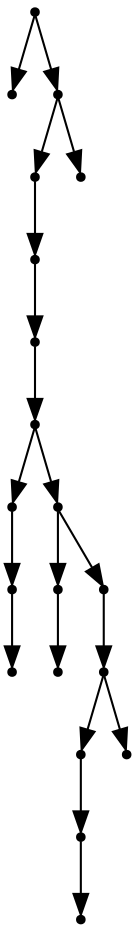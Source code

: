digraph {
  19 [shape=point];
  0 [shape=point];
  18 [shape=point];
  16 [shape=point];
  15 [shape=point];
  14 [shape=point];
  13 [shape=point];
  3 [shape=point];
  2 [shape=point];
  1 [shape=point];
  12 [shape=point];
  5 [shape=point];
  4 [shape=point];
  11 [shape=point];
  10 [shape=point];
  8 [shape=point];
  7 [shape=point];
  6 [shape=point];
  9 [shape=point];
  17 [shape=point];
19 -> 0;
19 -> 18;
18 -> 16;
16 -> 15;
15 -> 14;
14 -> 13;
13 -> 3;
3 -> 2;
2 -> 1;
13 -> 12;
12 -> 5;
5 -> 4;
12 -> 11;
11 -> 10;
10 -> 8;
8 -> 7;
7 -> 6;
10 -> 9;
18 -> 17;
}
